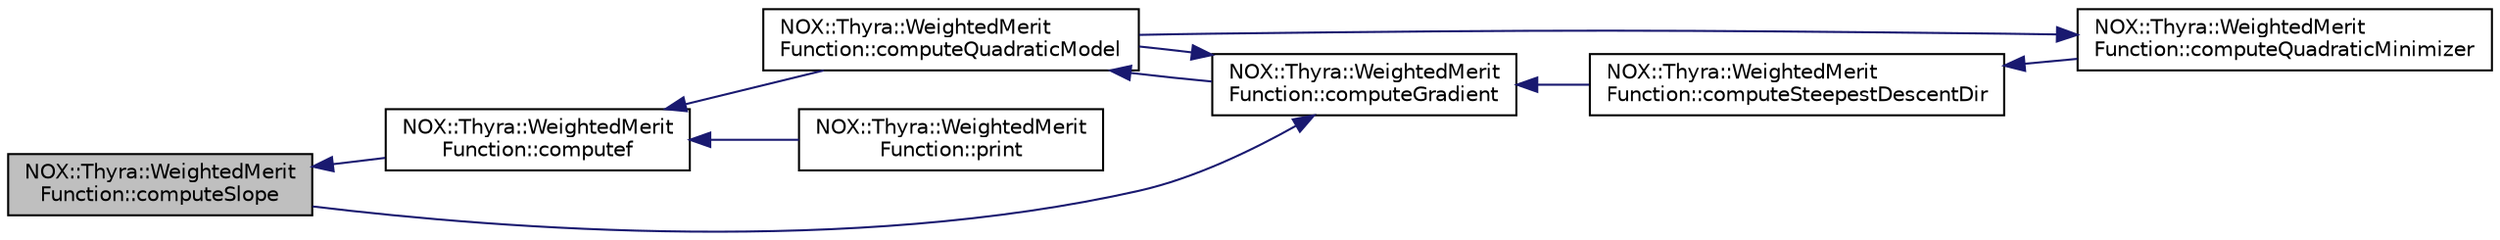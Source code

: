 digraph "NOX::Thyra::WeightedMeritFunction::computeSlope"
{
  edge [fontname="Helvetica",fontsize="10",labelfontname="Helvetica",labelfontsize="10"];
  node [fontname="Helvetica",fontsize="10",shape=record];
  rankdir="LR";
  Node293 [label="NOX::Thyra::WeightedMerit\lFunction::computeSlope",height=0.2,width=0.4,color="black", fillcolor="grey75", style="filled", fontcolor="black"];
  Node293 -> Node294 [dir="back",color="midnightblue",fontsize="10",style="solid",fontname="Helvetica"];
  Node294 [label="NOX::Thyra::WeightedMerit\lFunction::computef",height=0.2,width=0.4,color="black", fillcolor="white", style="filled",URL="$d1/db2/class_n_o_x_1_1_thyra_1_1_weighted_merit_function.html#a8416ca98c1848fb61e1db9dd618aa81f"];
  Node294 -> Node295 [dir="back",color="midnightblue",fontsize="10",style="solid",fontname="Helvetica"];
  Node295 [label="NOX::Thyra::WeightedMerit\lFunction::print",height=0.2,width=0.4,color="black", fillcolor="white", style="filled",URL="$d1/db2/class_n_o_x_1_1_thyra_1_1_weighted_merit_function.html#a13de7dec05df0c33217e37aeebcefcd5"];
  Node294 -> Node296 [dir="back",color="midnightblue",fontsize="10",style="solid",fontname="Helvetica"];
  Node296 [label="NOX::Thyra::WeightedMerit\lFunction::computeQuadraticModel",height=0.2,width=0.4,color="black", fillcolor="white", style="filled",URL="$d1/db2/class_n_o_x_1_1_thyra_1_1_weighted_merit_function.html#a41cc2e35ac8d2810800107b078a3becf"];
  Node296 -> Node297 [dir="back",color="midnightblue",fontsize="10",style="solid",fontname="Helvetica"];
  Node297 [label="NOX::Thyra::WeightedMerit\lFunction::computeGradient",height=0.2,width=0.4,color="black", fillcolor="white", style="filled",URL="$d1/db2/class_n_o_x_1_1_thyra_1_1_weighted_merit_function.html#aac5270af738a59972f09445db8680792"];
  Node297 -> Node293 [dir="back",color="midnightblue",fontsize="10",style="solid",fontname="Helvetica"];
  Node297 -> Node296 [dir="back",color="midnightblue",fontsize="10",style="solid",fontname="Helvetica"];
  Node297 -> Node298 [dir="back",color="midnightblue",fontsize="10",style="solid",fontname="Helvetica"];
  Node298 [label="NOX::Thyra::WeightedMerit\lFunction::computeSteepestDescentDir",height=0.2,width=0.4,color="black", fillcolor="white", style="filled",URL="$d1/db2/class_n_o_x_1_1_thyra_1_1_weighted_merit_function.html#a67bac713f486601fe0dec44cae134ae5"];
  Node298 -> Node299 [dir="back",color="midnightblue",fontsize="10",style="solid",fontname="Helvetica"];
  Node299 [label="NOX::Thyra::WeightedMerit\lFunction::computeQuadraticMinimizer",height=0.2,width=0.4,color="black", fillcolor="white", style="filled",URL="$d1/db2/class_n_o_x_1_1_thyra_1_1_weighted_merit_function.html#a79f9ac2f80a620adbe6191f16286ba45"];
  Node299 -> Node296 [dir="back",color="midnightblue",fontsize="10",style="solid",fontname="Helvetica"];
}

